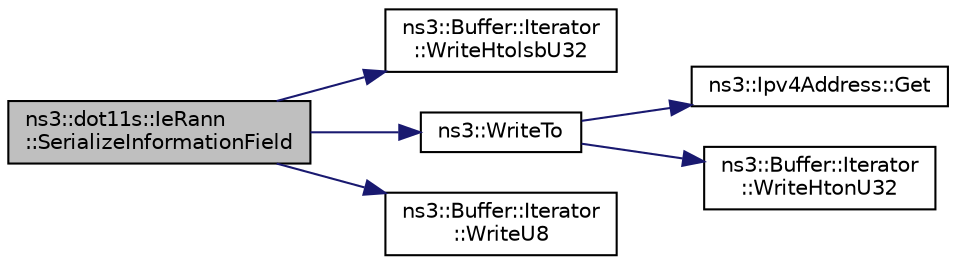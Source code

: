 digraph "ns3::dot11s::IeRann::SerializeInformationField"
{
 // LATEX_PDF_SIZE
  edge [fontname="Helvetica",fontsize="10",labelfontname="Helvetica",labelfontsize="10"];
  node [fontname="Helvetica",fontsize="10",shape=record];
  rankdir="LR";
  Node1 [label="ns3::dot11s::IeRann\l::SerializeInformationField",height=0.2,width=0.4,color="black", fillcolor="grey75", style="filled", fontcolor="black",tooltip="Serialize information (i.e., the body of the IE, not including the Element ID and length octets)"];
  Node1 -> Node2 [color="midnightblue",fontsize="10",style="solid",fontname="Helvetica"];
  Node2 [label="ns3::Buffer::Iterator\l::WriteHtolsbU32",height=0.2,width=0.4,color="black", fillcolor="white", style="filled",URL="$classns3_1_1_buffer_1_1_iterator.html#a4c72d9724c68f45909a25b16de818655",tooltip=" "];
  Node1 -> Node3 [color="midnightblue",fontsize="10",style="solid",fontname="Helvetica"];
  Node3 [label="ns3::WriteTo",height=0.2,width=0.4,color="black", fillcolor="white", style="filled",URL="$namespacens3.html#abe3cb0173e87a3f7e2e414358c0a08bf",tooltip="Write an Ipv4Address to a Buffer."];
  Node3 -> Node4 [color="midnightblue",fontsize="10",style="solid",fontname="Helvetica"];
  Node4 [label="ns3::Ipv4Address::Get",height=0.2,width=0.4,color="black", fillcolor="white", style="filled",URL="$classns3_1_1_ipv4_address.html#a154da9b1ff6eb451dc4840613fe43e73",tooltip="Get the host-order 32-bit IP address."];
  Node3 -> Node5 [color="midnightblue",fontsize="10",style="solid",fontname="Helvetica"];
  Node5 [label="ns3::Buffer::Iterator\l::WriteHtonU32",height=0.2,width=0.4,color="black", fillcolor="white", style="filled",URL="$classns3_1_1_buffer_1_1_iterator.html#ac8a95d099acc1fa0e699200b4de82173",tooltip=" "];
  Node1 -> Node6 [color="midnightblue",fontsize="10",style="solid",fontname="Helvetica"];
  Node6 [label="ns3::Buffer::Iterator\l::WriteU8",height=0.2,width=0.4,color="black", fillcolor="white", style="filled",URL="$classns3_1_1_buffer_1_1_iterator.html#a3c7bacca6cbb821c9d14fa4626b7ae16",tooltip=" "];
}
